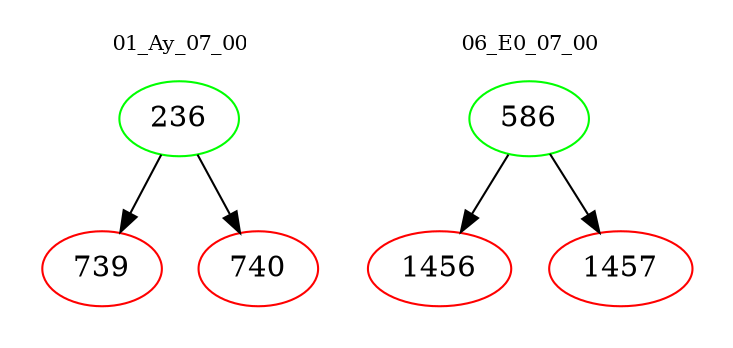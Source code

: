 digraph{
subgraph cluster_0 {
color = white
label = "01_Ay_07_00";
fontsize=10;
T0_236 [label="236", color="green"]
T0_236 -> T0_739 [color="black"]
T0_739 [label="739", color="red"]
T0_236 -> T0_740 [color="black"]
T0_740 [label="740", color="red"]
}
subgraph cluster_1 {
color = white
label = "06_E0_07_00";
fontsize=10;
T1_586 [label="586", color="green"]
T1_586 -> T1_1456 [color="black"]
T1_1456 [label="1456", color="red"]
T1_586 -> T1_1457 [color="black"]
T1_1457 [label="1457", color="red"]
}
}
